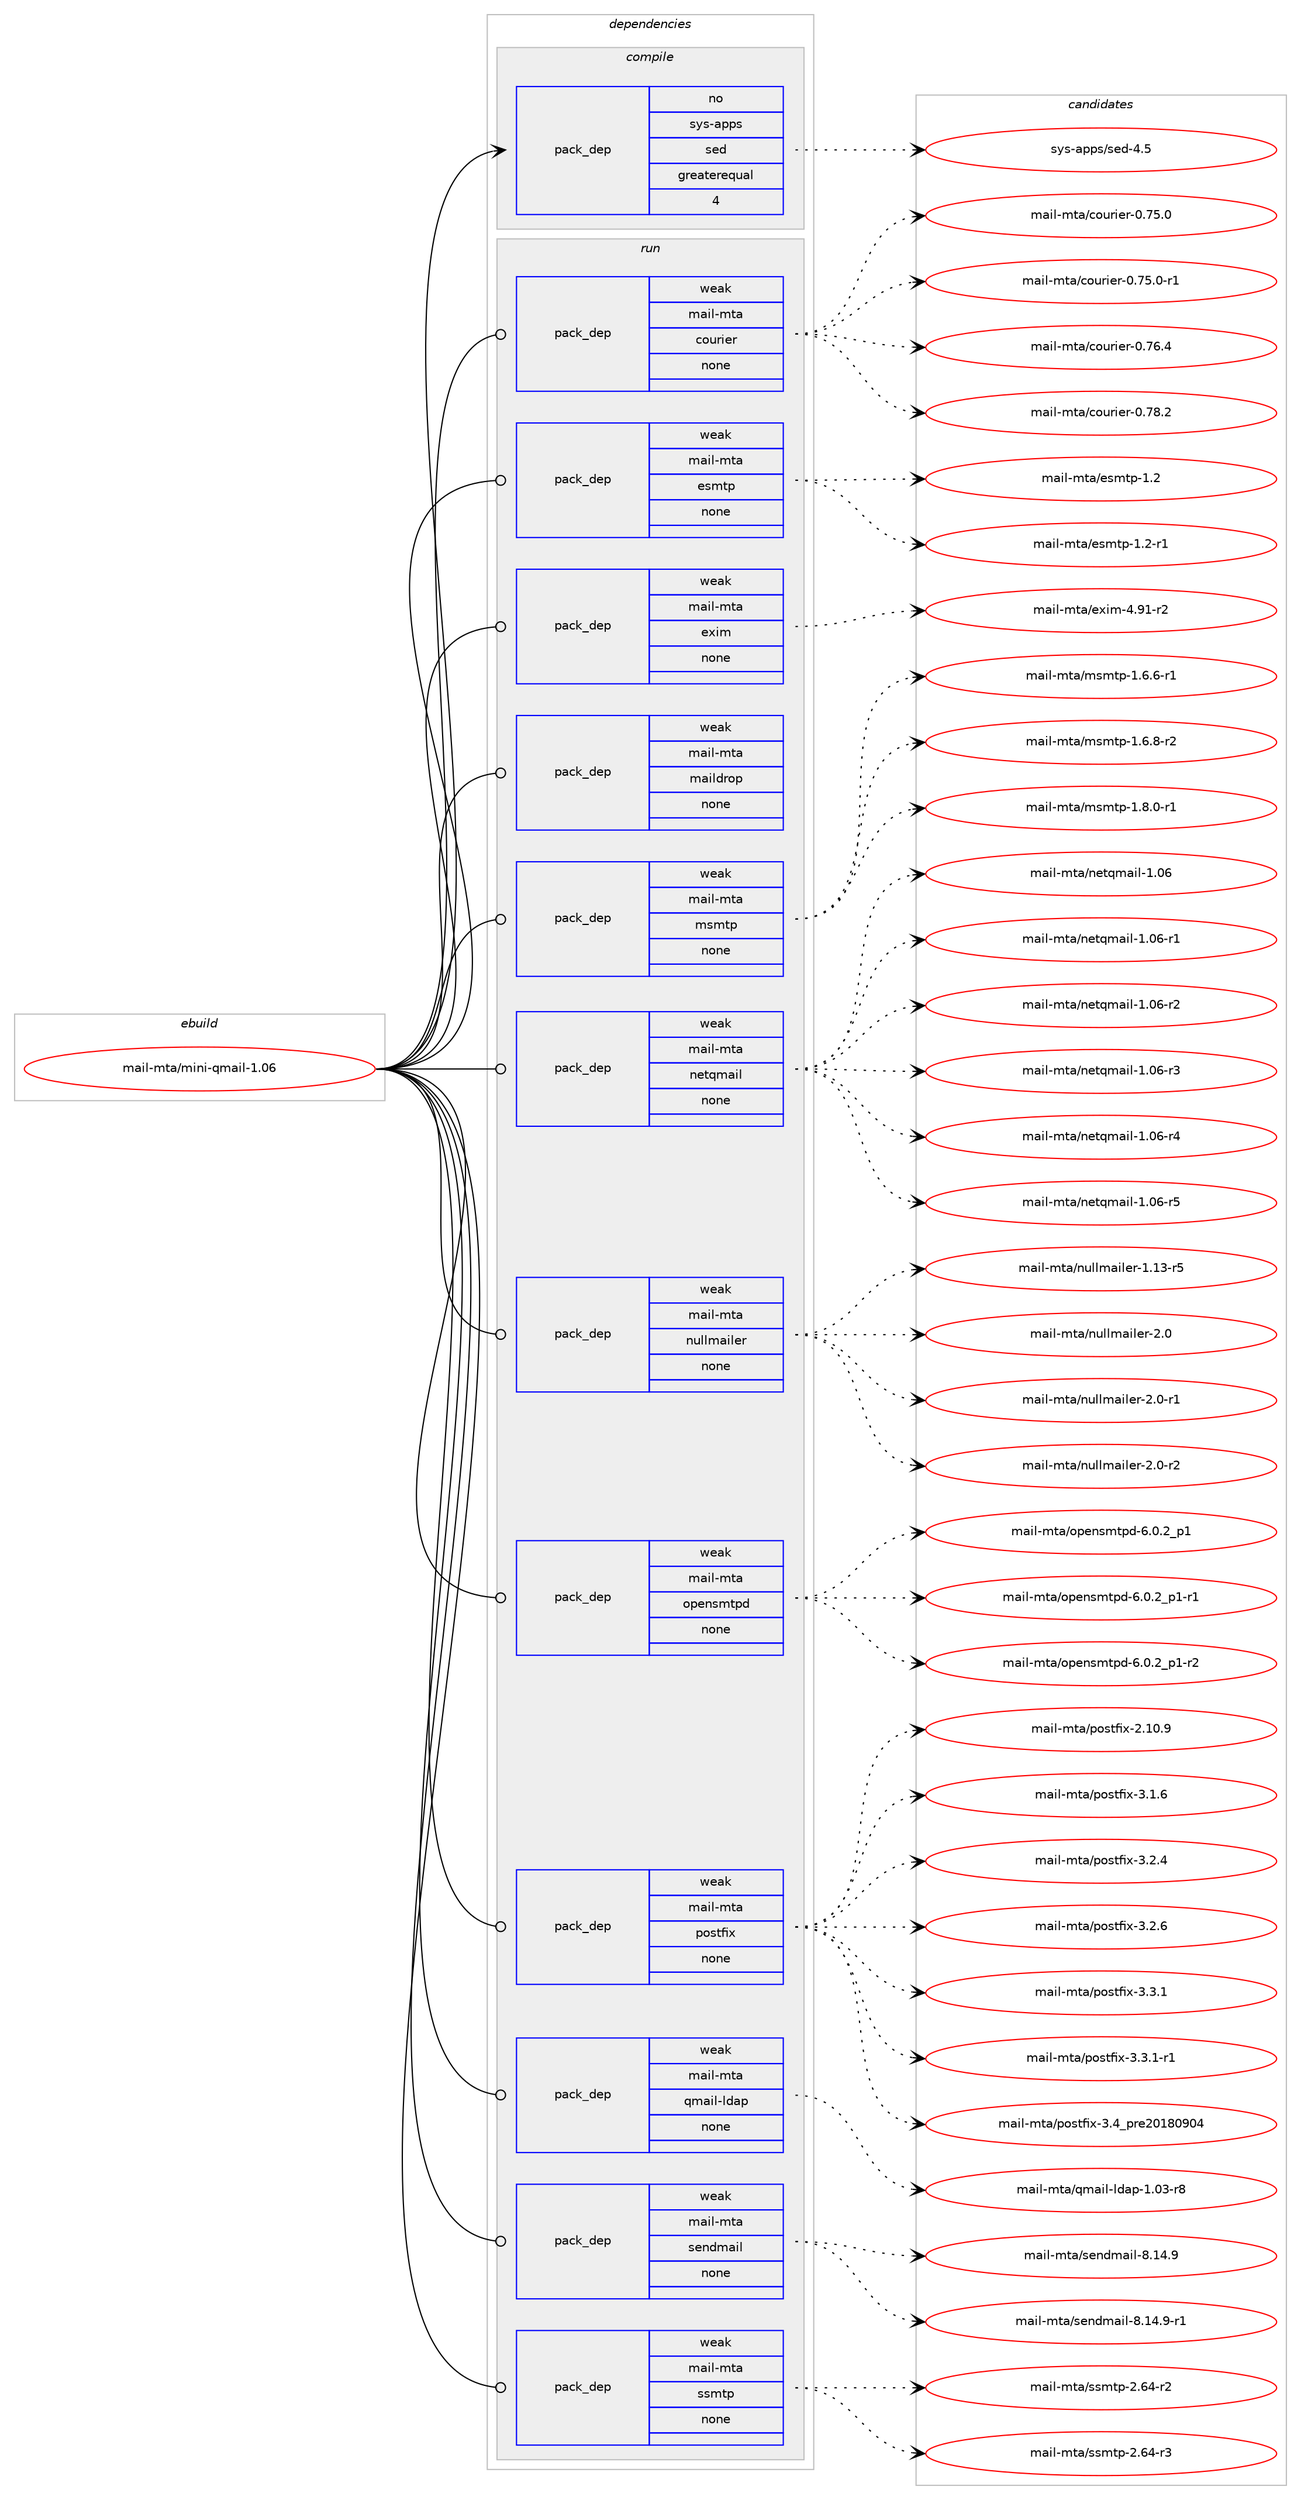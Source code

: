 digraph prolog {

# *************
# Graph options
# *************

newrank=true;
concentrate=true;
compound=true;
graph [rankdir=LR,fontname=Helvetica,fontsize=10,ranksep=1.5];#, ranksep=2.5, nodesep=0.2];
edge  [arrowhead=vee];
node  [fontname=Helvetica,fontsize=10];

# **********
# The ebuild
# **********

subgraph cluster_leftcol {
color=gray;
rank=same;
label=<<i>ebuild</i>>;
id [label="mail-mta/mini-qmail-1.06", color=red, width=4, href="../mail-mta/mini-qmail-1.06.svg"];
}

# ****************
# The dependencies
# ****************

subgraph cluster_midcol {
color=gray;
label=<<i>dependencies</i>>;
subgraph cluster_compile {
fillcolor="#eeeeee";
style=filled;
label=<<i>compile</i>>;
subgraph pack4971 {
dependency6416 [label=<<TABLE BORDER="0" CELLBORDER="1" CELLSPACING="0" CELLPADDING="4" WIDTH="220"><TR><TD ROWSPAN="6" CELLPADDING="30">pack_dep</TD></TR><TR><TD WIDTH="110">no</TD></TR><TR><TD>sys-apps</TD></TR><TR><TD>sed</TD></TR><TR><TD>greaterequal</TD></TR><TR><TD>4</TD></TR></TABLE>>, shape=none, color=blue];
}
id:e -> dependency6416:w [weight=20,style="solid",arrowhead="vee"];
}
subgraph cluster_compileandrun {
fillcolor="#eeeeee";
style=filled;
label=<<i>compile and run</i>>;
}
subgraph cluster_run {
fillcolor="#eeeeee";
style=filled;
label=<<i>run</i>>;
subgraph pack4972 {
dependency6417 [label=<<TABLE BORDER="0" CELLBORDER="1" CELLSPACING="0" CELLPADDING="4" WIDTH="220"><TR><TD ROWSPAN="6" CELLPADDING="30">pack_dep</TD></TR><TR><TD WIDTH="110">weak</TD></TR><TR><TD>mail-mta</TD></TR><TR><TD>courier</TD></TR><TR><TD>none</TD></TR><TR><TD></TD></TR></TABLE>>, shape=none, color=blue];
}
id:e -> dependency6417:w [weight=20,style="solid",arrowhead="odot"];
subgraph pack4973 {
dependency6418 [label=<<TABLE BORDER="0" CELLBORDER="1" CELLSPACING="0" CELLPADDING="4" WIDTH="220"><TR><TD ROWSPAN="6" CELLPADDING="30">pack_dep</TD></TR><TR><TD WIDTH="110">weak</TD></TR><TR><TD>mail-mta</TD></TR><TR><TD>esmtp</TD></TR><TR><TD>none</TD></TR><TR><TD></TD></TR></TABLE>>, shape=none, color=blue];
}
id:e -> dependency6418:w [weight=20,style="solid",arrowhead="odot"];
subgraph pack4974 {
dependency6419 [label=<<TABLE BORDER="0" CELLBORDER="1" CELLSPACING="0" CELLPADDING="4" WIDTH="220"><TR><TD ROWSPAN="6" CELLPADDING="30">pack_dep</TD></TR><TR><TD WIDTH="110">weak</TD></TR><TR><TD>mail-mta</TD></TR><TR><TD>exim</TD></TR><TR><TD>none</TD></TR><TR><TD></TD></TR></TABLE>>, shape=none, color=blue];
}
id:e -> dependency6419:w [weight=20,style="solid",arrowhead="odot"];
subgraph pack4975 {
dependency6420 [label=<<TABLE BORDER="0" CELLBORDER="1" CELLSPACING="0" CELLPADDING="4" WIDTH="220"><TR><TD ROWSPAN="6" CELLPADDING="30">pack_dep</TD></TR><TR><TD WIDTH="110">weak</TD></TR><TR><TD>mail-mta</TD></TR><TR><TD>maildrop</TD></TR><TR><TD>none</TD></TR><TR><TD></TD></TR></TABLE>>, shape=none, color=blue];
}
id:e -> dependency6420:w [weight=20,style="solid",arrowhead="odot"];
subgraph pack4976 {
dependency6421 [label=<<TABLE BORDER="0" CELLBORDER="1" CELLSPACING="0" CELLPADDING="4" WIDTH="220"><TR><TD ROWSPAN="6" CELLPADDING="30">pack_dep</TD></TR><TR><TD WIDTH="110">weak</TD></TR><TR><TD>mail-mta</TD></TR><TR><TD>msmtp</TD></TR><TR><TD>none</TD></TR><TR><TD></TD></TR></TABLE>>, shape=none, color=blue];
}
id:e -> dependency6421:w [weight=20,style="solid",arrowhead="odot"];
subgraph pack4977 {
dependency6422 [label=<<TABLE BORDER="0" CELLBORDER="1" CELLSPACING="0" CELLPADDING="4" WIDTH="220"><TR><TD ROWSPAN="6" CELLPADDING="30">pack_dep</TD></TR><TR><TD WIDTH="110">weak</TD></TR><TR><TD>mail-mta</TD></TR><TR><TD>netqmail</TD></TR><TR><TD>none</TD></TR><TR><TD></TD></TR></TABLE>>, shape=none, color=blue];
}
id:e -> dependency6422:w [weight=20,style="solid",arrowhead="odot"];
subgraph pack4978 {
dependency6423 [label=<<TABLE BORDER="0" CELLBORDER="1" CELLSPACING="0" CELLPADDING="4" WIDTH="220"><TR><TD ROWSPAN="6" CELLPADDING="30">pack_dep</TD></TR><TR><TD WIDTH="110">weak</TD></TR><TR><TD>mail-mta</TD></TR><TR><TD>nullmailer</TD></TR><TR><TD>none</TD></TR><TR><TD></TD></TR></TABLE>>, shape=none, color=blue];
}
id:e -> dependency6423:w [weight=20,style="solid",arrowhead="odot"];
subgraph pack4979 {
dependency6424 [label=<<TABLE BORDER="0" CELLBORDER="1" CELLSPACING="0" CELLPADDING="4" WIDTH="220"><TR><TD ROWSPAN="6" CELLPADDING="30">pack_dep</TD></TR><TR><TD WIDTH="110">weak</TD></TR><TR><TD>mail-mta</TD></TR><TR><TD>opensmtpd</TD></TR><TR><TD>none</TD></TR><TR><TD></TD></TR></TABLE>>, shape=none, color=blue];
}
id:e -> dependency6424:w [weight=20,style="solid",arrowhead="odot"];
subgraph pack4980 {
dependency6425 [label=<<TABLE BORDER="0" CELLBORDER="1" CELLSPACING="0" CELLPADDING="4" WIDTH="220"><TR><TD ROWSPAN="6" CELLPADDING="30">pack_dep</TD></TR><TR><TD WIDTH="110">weak</TD></TR><TR><TD>mail-mta</TD></TR><TR><TD>postfix</TD></TR><TR><TD>none</TD></TR><TR><TD></TD></TR></TABLE>>, shape=none, color=blue];
}
id:e -> dependency6425:w [weight=20,style="solid",arrowhead="odot"];
subgraph pack4981 {
dependency6426 [label=<<TABLE BORDER="0" CELLBORDER="1" CELLSPACING="0" CELLPADDING="4" WIDTH="220"><TR><TD ROWSPAN="6" CELLPADDING="30">pack_dep</TD></TR><TR><TD WIDTH="110">weak</TD></TR><TR><TD>mail-mta</TD></TR><TR><TD>qmail-ldap</TD></TR><TR><TD>none</TD></TR><TR><TD></TD></TR></TABLE>>, shape=none, color=blue];
}
id:e -> dependency6426:w [weight=20,style="solid",arrowhead="odot"];
subgraph pack4982 {
dependency6427 [label=<<TABLE BORDER="0" CELLBORDER="1" CELLSPACING="0" CELLPADDING="4" WIDTH="220"><TR><TD ROWSPAN="6" CELLPADDING="30">pack_dep</TD></TR><TR><TD WIDTH="110">weak</TD></TR><TR><TD>mail-mta</TD></TR><TR><TD>sendmail</TD></TR><TR><TD>none</TD></TR><TR><TD></TD></TR></TABLE>>, shape=none, color=blue];
}
id:e -> dependency6427:w [weight=20,style="solid",arrowhead="odot"];
subgraph pack4983 {
dependency6428 [label=<<TABLE BORDER="0" CELLBORDER="1" CELLSPACING="0" CELLPADDING="4" WIDTH="220"><TR><TD ROWSPAN="6" CELLPADDING="30">pack_dep</TD></TR><TR><TD WIDTH="110">weak</TD></TR><TR><TD>mail-mta</TD></TR><TR><TD>ssmtp</TD></TR><TR><TD>none</TD></TR><TR><TD></TD></TR></TABLE>>, shape=none, color=blue];
}
id:e -> dependency6428:w [weight=20,style="solid",arrowhead="odot"];
}
}

# **************
# The candidates
# **************

subgraph cluster_choices {
rank=same;
color=gray;
label=<<i>candidates</i>>;

subgraph choice4971 {
color=black;
nodesep=1;
choice11512111545971121121154711510110045524653 [label="sys-apps/sed-4.5", color=red, width=4,href="../sys-apps/sed-4.5.svg"];
dependency6416:e -> choice11512111545971121121154711510110045524653:w [style=dotted,weight="100"];
}
subgraph choice4972 {
color=black;
nodesep=1;
choice109971051084510911697479911111711410510111445484655534648 [label="mail-mta/courier-0.75.0", color=red, width=4,href="../mail-mta/courier-0.75.0.svg"];
choice1099710510845109116974799111117114105101114454846555346484511449 [label="mail-mta/courier-0.75.0-r1", color=red, width=4,href="../mail-mta/courier-0.75.0-r1.svg"];
choice109971051084510911697479911111711410510111445484655544652 [label="mail-mta/courier-0.76.4", color=red, width=4,href="../mail-mta/courier-0.76.4.svg"];
choice109971051084510911697479911111711410510111445484655564650 [label="mail-mta/courier-0.78.2", color=red, width=4,href="../mail-mta/courier-0.78.2.svg"];
dependency6417:e -> choice109971051084510911697479911111711410510111445484655534648:w [style=dotted,weight="100"];
dependency6417:e -> choice1099710510845109116974799111117114105101114454846555346484511449:w [style=dotted,weight="100"];
dependency6417:e -> choice109971051084510911697479911111711410510111445484655544652:w [style=dotted,weight="100"];
dependency6417:e -> choice109971051084510911697479911111711410510111445484655564650:w [style=dotted,weight="100"];
}
subgraph choice4973 {
color=black;
nodesep=1;
choice1099710510845109116974710111510911611245494650 [label="mail-mta/esmtp-1.2", color=red, width=4,href="../mail-mta/esmtp-1.2.svg"];
choice10997105108451091169747101115109116112454946504511449 [label="mail-mta/esmtp-1.2-r1", color=red, width=4,href="../mail-mta/esmtp-1.2-r1.svg"];
dependency6418:e -> choice1099710510845109116974710111510911611245494650:w [style=dotted,weight="100"];
dependency6418:e -> choice10997105108451091169747101115109116112454946504511449:w [style=dotted,weight="100"];
}
subgraph choice4974 {
color=black;
nodesep=1;
choice1099710510845109116974710112010510945524657494511450 [label="mail-mta/exim-4.91-r2", color=red, width=4,href="../mail-mta/exim-4.91-r2.svg"];
dependency6419:e -> choice1099710510845109116974710112010510945524657494511450:w [style=dotted,weight="100"];
}
subgraph choice4975 {
color=black;
nodesep=1;
}
subgraph choice4976 {
color=black;
nodesep=1;
choice109971051084510911697471091151091161124549465446544511449 [label="mail-mta/msmtp-1.6.6-r1", color=red, width=4,href="../mail-mta/msmtp-1.6.6-r1.svg"];
choice109971051084510911697471091151091161124549465446564511450 [label="mail-mta/msmtp-1.6.8-r2", color=red, width=4,href="../mail-mta/msmtp-1.6.8-r2.svg"];
choice109971051084510911697471091151091161124549465646484511449 [label="mail-mta/msmtp-1.8.0-r1", color=red, width=4,href="../mail-mta/msmtp-1.8.0-r1.svg"];
dependency6421:e -> choice109971051084510911697471091151091161124549465446544511449:w [style=dotted,weight="100"];
dependency6421:e -> choice109971051084510911697471091151091161124549465446564511450:w [style=dotted,weight="100"];
dependency6421:e -> choice109971051084510911697471091151091161124549465646484511449:w [style=dotted,weight="100"];
}
subgraph choice4977 {
color=black;
nodesep=1;
choice10997105108451091169747110101116113109971051084549464854 [label="mail-mta/netqmail-1.06", color=red, width=4,href="../mail-mta/netqmail-1.06.svg"];
choice109971051084510911697471101011161131099710510845494648544511449 [label="mail-mta/netqmail-1.06-r1", color=red, width=4,href="../mail-mta/netqmail-1.06-r1.svg"];
choice109971051084510911697471101011161131099710510845494648544511450 [label="mail-mta/netqmail-1.06-r2", color=red, width=4,href="../mail-mta/netqmail-1.06-r2.svg"];
choice109971051084510911697471101011161131099710510845494648544511451 [label="mail-mta/netqmail-1.06-r3", color=red, width=4,href="../mail-mta/netqmail-1.06-r3.svg"];
choice109971051084510911697471101011161131099710510845494648544511452 [label="mail-mta/netqmail-1.06-r4", color=red, width=4,href="../mail-mta/netqmail-1.06-r4.svg"];
choice109971051084510911697471101011161131099710510845494648544511453 [label="mail-mta/netqmail-1.06-r5", color=red, width=4,href="../mail-mta/netqmail-1.06-r5.svg"];
dependency6422:e -> choice10997105108451091169747110101116113109971051084549464854:w [style=dotted,weight="100"];
dependency6422:e -> choice109971051084510911697471101011161131099710510845494648544511449:w [style=dotted,weight="100"];
dependency6422:e -> choice109971051084510911697471101011161131099710510845494648544511450:w [style=dotted,weight="100"];
dependency6422:e -> choice109971051084510911697471101011161131099710510845494648544511451:w [style=dotted,weight="100"];
dependency6422:e -> choice109971051084510911697471101011161131099710510845494648544511452:w [style=dotted,weight="100"];
dependency6422:e -> choice109971051084510911697471101011161131099710510845494648544511453:w [style=dotted,weight="100"];
}
subgraph choice4978 {
color=black;
nodesep=1;
choice109971051084510911697471101171081081099710510810111445494649514511453 [label="mail-mta/nullmailer-1.13-r5", color=red, width=4,href="../mail-mta/nullmailer-1.13-r5.svg"];
choice109971051084510911697471101171081081099710510810111445504648 [label="mail-mta/nullmailer-2.0", color=red, width=4,href="../mail-mta/nullmailer-2.0.svg"];
choice1099710510845109116974711011710810810997105108101114455046484511449 [label="mail-mta/nullmailer-2.0-r1", color=red, width=4,href="../mail-mta/nullmailer-2.0-r1.svg"];
choice1099710510845109116974711011710810810997105108101114455046484511450 [label="mail-mta/nullmailer-2.0-r2", color=red, width=4,href="../mail-mta/nullmailer-2.0-r2.svg"];
dependency6423:e -> choice109971051084510911697471101171081081099710510810111445494649514511453:w [style=dotted,weight="100"];
dependency6423:e -> choice109971051084510911697471101171081081099710510810111445504648:w [style=dotted,weight="100"];
dependency6423:e -> choice1099710510845109116974711011710810810997105108101114455046484511449:w [style=dotted,weight="100"];
dependency6423:e -> choice1099710510845109116974711011710810810997105108101114455046484511450:w [style=dotted,weight="100"];
}
subgraph choice4979 {
color=black;
nodesep=1;
choice109971051084510911697471111121011101151091161121004554464846509511249 [label="mail-mta/opensmtpd-6.0.2_p1", color=red, width=4,href="../mail-mta/opensmtpd-6.0.2_p1.svg"];
choice1099710510845109116974711111210111011510911611210045544648465095112494511449 [label="mail-mta/opensmtpd-6.0.2_p1-r1", color=red, width=4,href="../mail-mta/opensmtpd-6.0.2_p1-r1.svg"];
choice1099710510845109116974711111210111011510911611210045544648465095112494511450 [label="mail-mta/opensmtpd-6.0.2_p1-r2", color=red, width=4,href="../mail-mta/opensmtpd-6.0.2_p1-r2.svg"];
dependency6424:e -> choice109971051084510911697471111121011101151091161121004554464846509511249:w [style=dotted,weight="100"];
dependency6424:e -> choice1099710510845109116974711111210111011510911611210045544648465095112494511449:w [style=dotted,weight="100"];
dependency6424:e -> choice1099710510845109116974711111210111011510911611210045544648465095112494511450:w [style=dotted,weight="100"];
}
subgraph choice4980 {
color=black;
nodesep=1;
choice1099710510845109116974711211111511610210512045504649484657 [label="mail-mta/postfix-2.10.9", color=red, width=4,href="../mail-mta/postfix-2.10.9.svg"];
choice10997105108451091169747112111115116102105120455146494654 [label="mail-mta/postfix-3.1.6", color=red, width=4,href="../mail-mta/postfix-3.1.6.svg"];
choice10997105108451091169747112111115116102105120455146504652 [label="mail-mta/postfix-3.2.4", color=red, width=4,href="../mail-mta/postfix-3.2.4.svg"];
choice10997105108451091169747112111115116102105120455146504654 [label="mail-mta/postfix-3.2.6", color=red, width=4,href="../mail-mta/postfix-3.2.6.svg"];
choice10997105108451091169747112111115116102105120455146514649 [label="mail-mta/postfix-3.3.1", color=red, width=4,href="../mail-mta/postfix-3.3.1.svg"];
choice109971051084510911697471121111151161021051204551465146494511449 [label="mail-mta/postfix-3.3.1-r1", color=red, width=4,href="../mail-mta/postfix-3.3.1-r1.svg"];
choice1099710510845109116974711211111511610210512045514652951121141015048495648574852 [label="mail-mta/postfix-3.4_pre20180904", color=red, width=4,href="../mail-mta/postfix-3.4_pre20180904.svg"];
dependency6425:e -> choice1099710510845109116974711211111511610210512045504649484657:w [style=dotted,weight="100"];
dependency6425:e -> choice10997105108451091169747112111115116102105120455146494654:w [style=dotted,weight="100"];
dependency6425:e -> choice10997105108451091169747112111115116102105120455146504652:w [style=dotted,weight="100"];
dependency6425:e -> choice10997105108451091169747112111115116102105120455146504654:w [style=dotted,weight="100"];
dependency6425:e -> choice10997105108451091169747112111115116102105120455146514649:w [style=dotted,weight="100"];
dependency6425:e -> choice109971051084510911697471121111151161021051204551465146494511449:w [style=dotted,weight="100"];
dependency6425:e -> choice1099710510845109116974711211111511610210512045514652951121141015048495648574852:w [style=dotted,weight="100"];
}
subgraph choice4981 {
color=black;
nodesep=1;
choice1099710510845109116974711310997105108451081009711245494648514511456 [label="mail-mta/qmail-ldap-1.03-r8", color=red, width=4,href="../mail-mta/qmail-ldap-1.03-r8.svg"];
dependency6426:e -> choice1099710510845109116974711310997105108451081009711245494648514511456:w [style=dotted,weight="100"];
}
subgraph choice4982 {
color=black;
nodesep=1;
choice109971051084510911697471151011101001099710510845564649524657 [label="mail-mta/sendmail-8.14.9", color=red, width=4,href="../mail-mta/sendmail-8.14.9.svg"];
choice1099710510845109116974711510111010010997105108455646495246574511449 [label="mail-mta/sendmail-8.14.9-r1", color=red, width=4,href="../mail-mta/sendmail-8.14.9-r1.svg"];
dependency6427:e -> choice109971051084510911697471151011101001099710510845564649524657:w [style=dotted,weight="100"];
dependency6427:e -> choice1099710510845109116974711510111010010997105108455646495246574511449:w [style=dotted,weight="100"];
}
subgraph choice4983 {
color=black;
nodesep=1;
choice1099710510845109116974711511510911611245504654524511450 [label="mail-mta/ssmtp-2.64-r2", color=red, width=4,href="../mail-mta/ssmtp-2.64-r2.svg"];
choice1099710510845109116974711511510911611245504654524511451 [label="mail-mta/ssmtp-2.64-r3", color=red, width=4,href="../mail-mta/ssmtp-2.64-r3.svg"];
dependency6428:e -> choice1099710510845109116974711511510911611245504654524511450:w [style=dotted,weight="100"];
dependency6428:e -> choice1099710510845109116974711511510911611245504654524511451:w [style=dotted,weight="100"];
}
}

}
